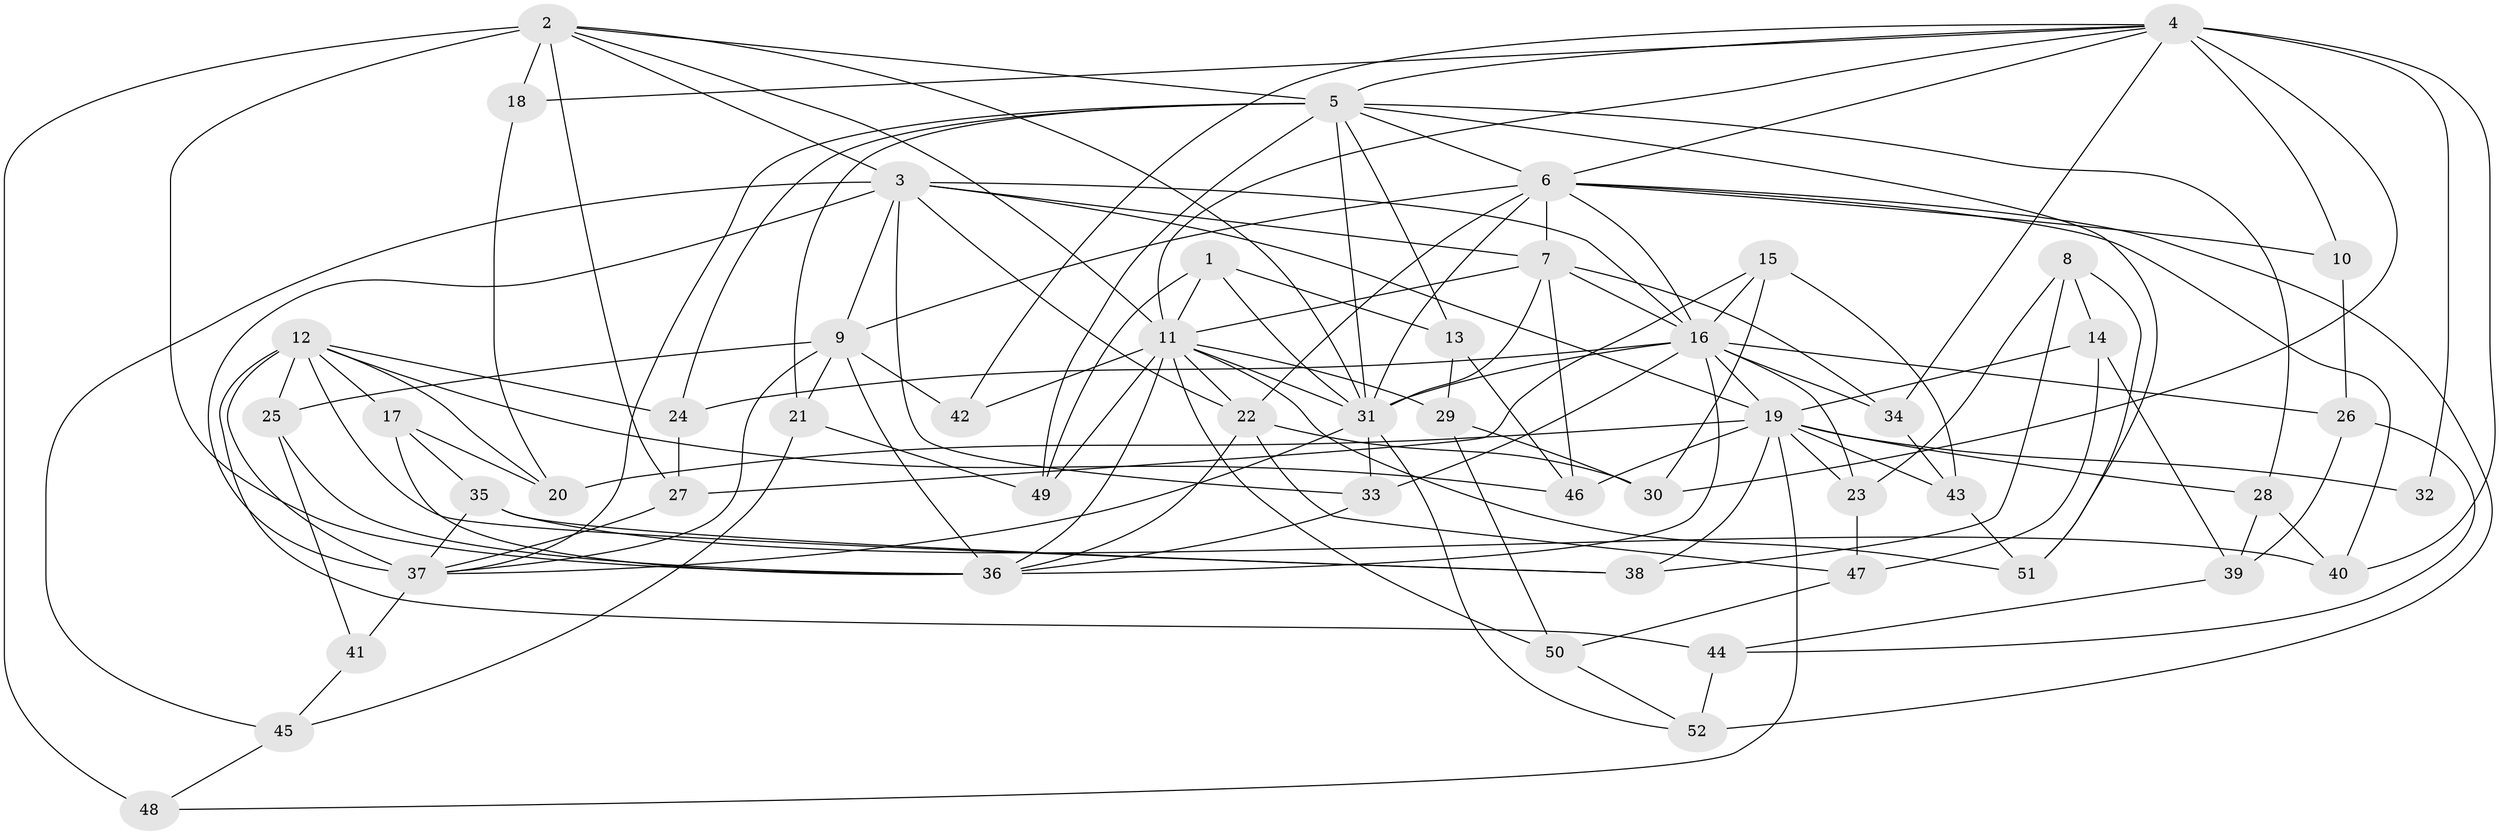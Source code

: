 // original degree distribution, {4: 1.0}
// Generated by graph-tools (version 1.1) at 2025/38/03/09/25 02:38:05]
// undirected, 52 vertices, 139 edges
graph export_dot {
graph [start="1"]
  node [color=gray90,style=filled];
  1;
  2;
  3;
  4;
  5;
  6;
  7;
  8;
  9;
  10;
  11;
  12;
  13;
  14;
  15;
  16;
  17;
  18;
  19;
  20;
  21;
  22;
  23;
  24;
  25;
  26;
  27;
  28;
  29;
  30;
  31;
  32;
  33;
  34;
  35;
  36;
  37;
  38;
  39;
  40;
  41;
  42;
  43;
  44;
  45;
  46;
  47;
  48;
  49;
  50;
  51;
  52;
  1 -- 11 [weight=1.0];
  1 -- 13 [weight=1.0];
  1 -- 31 [weight=1.0];
  1 -- 49 [weight=1.0];
  2 -- 3 [weight=1.0];
  2 -- 5 [weight=1.0];
  2 -- 11 [weight=1.0];
  2 -- 18 [weight=2.0];
  2 -- 27 [weight=1.0];
  2 -- 31 [weight=1.0];
  2 -- 36 [weight=1.0];
  2 -- 48 [weight=2.0];
  3 -- 7 [weight=1.0];
  3 -- 9 [weight=2.0];
  3 -- 16 [weight=1.0];
  3 -- 19 [weight=1.0];
  3 -- 22 [weight=1.0];
  3 -- 33 [weight=3.0];
  3 -- 37 [weight=1.0];
  3 -- 45 [weight=1.0];
  4 -- 5 [weight=1.0];
  4 -- 6 [weight=1.0];
  4 -- 10 [weight=2.0];
  4 -- 11 [weight=1.0];
  4 -- 18 [weight=1.0];
  4 -- 30 [weight=1.0];
  4 -- 32 [weight=2.0];
  4 -- 34 [weight=1.0];
  4 -- 40 [weight=1.0];
  4 -- 42 [weight=1.0];
  5 -- 6 [weight=2.0];
  5 -- 13 [weight=1.0];
  5 -- 21 [weight=1.0];
  5 -- 24 [weight=1.0];
  5 -- 28 [weight=1.0];
  5 -- 31 [weight=1.0];
  5 -- 37 [weight=1.0];
  5 -- 49 [weight=1.0];
  5 -- 51 [weight=1.0];
  6 -- 7 [weight=2.0];
  6 -- 9 [weight=1.0];
  6 -- 10 [weight=1.0];
  6 -- 16 [weight=1.0];
  6 -- 22 [weight=1.0];
  6 -- 31 [weight=1.0];
  6 -- 40 [weight=1.0];
  6 -- 52 [weight=1.0];
  7 -- 11 [weight=1.0];
  7 -- 16 [weight=1.0];
  7 -- 31 [weight=1.0];
  7 -- 34 [weight=1.0];
  7 -- 46 [weight=1.0];
  8 -- 14 [weight=1.0];
  8 -- 23 [weight=1.0];
  8 -- 38 [weight=1.0];
  8 -- 51 [weight=1.0];
  9 -- 21 [weight=1.0];
  9 -- 25 [weight=1.0];
  9 -- 36 [weight=1.0];
  9 -- 37 [weight=2.0];
  9 -- 42 [weight=2.0];
  10 -- 26 [weight=1.0];
  11 -- 22 [weight=1.0];
  11 -- 29 [weight=1.0];
  11 -- 31 [weight=1.0];
  11 -- 36 [weight=1.0];
  11 -- 42 [weight=1.0];
  11 -- 49 [weight=1.0];
  11 -- 50 [weight=1.0];
  11 -- 51 [weight=1.0];
  12 -- 17 [weight=1.0];
  12 -- 20 [weight=1.0];
  12 -- 24 [weight=1.0];
  12 -- 25 [weight=1.0];
  12 -- 37 [weight=3.0];
  12 -- 38 [weight=1.0];
  12 -- 44 [weight=1.0];
  12 -- 46 [weight=1.0];
  13 -- 29 [weight=1.0];
  13 -- 46 [weight=1.0];
  14 -- 19 [weight=1.0];
  14 -- 39 [weight=1.0];
  14 -- 47 [weight=1.0];
  15 -- 16 [weight=1.0];
  15 -- 27 [weight=1.0];
  15 -- 30 [weight=1.0];
  15 -- 43 [weight=1.0];
  16 -- 19 [weight=1.0];
  16 -- 23 [weight=1.0];
  16 -- 24 [weight=1.0];
  16 -- 26 [weight=1.0];
  16 -- 31 [weight=1.0];
  16 -- 33 [weight=1.0];
  16 -- 34 [weight=1.0];
  16 -- 36 [weight=1.0];
  17 -- 20 [weight=1.0];
  17 -- 35 [weight=1.0];
  17 -- 36 [weight=1.0];
  18 -- 20 [weight=1.0];
  19 -- 20 [weight=1.0];
  19 -- 23 [weight=1.0];
  19 -- 28 [weight=1.0];
  19 -- 32 [weight=2.0];
  19 -- 38 [weight=1.0];
  19 -- 43 [weight=1.0];
  19 -- 46 [weight=1.0];
  19 -- 48 [weight=1.0];
  21 -- 45 [weight=1.0];
  21 -- 49 [weight=1.0];
  22 -- 30 [weight=1.0];
  22 -- 36 [weight=1.0];
  22 -- 47 [weight=1.0];
  23 -- 47 [weight=1.0];
  24 -- 27 [weight=1.0];
  25 -- 36 [weight=1.0];
  25 -- 41 [weight=1.0];
  26 -- 39 [weight=1.0];
  26 -- 44 [weight=1.0];
  27 -- 37 [weight=1.0];
  28 -- 39 [weight=1.0];
  28 -- 40 [weight=1.0];
  29 -- 30 [weight=1.0];
  29 -- 50 [weight=1.0];
  31 -- 33 [weight=1.0];
  31 -- 37 [weight=1.0];
  31 -- 52 [weight=1.0];
  33 -- 36 [weight=1.0];
  34 -- 43 [weight=1.0];
  35 -- 37 [weight=1.0];
  35 -- 38 [weight=1.0];
  35 -- 40 [weight=1.0];
  37 -- 41 [weight=2.0];
  39 -- 44 [weight=1.0];
  41 -- 45 [weight=1.0];
  43 -- 51 [weight=1.0];
  44 -- 52 [weight=1.0];
  45 -- 48 [weight=1.0];
  47 -- 50 [weight=1.0];
  50 -- 52 [weight=1.0];
}
